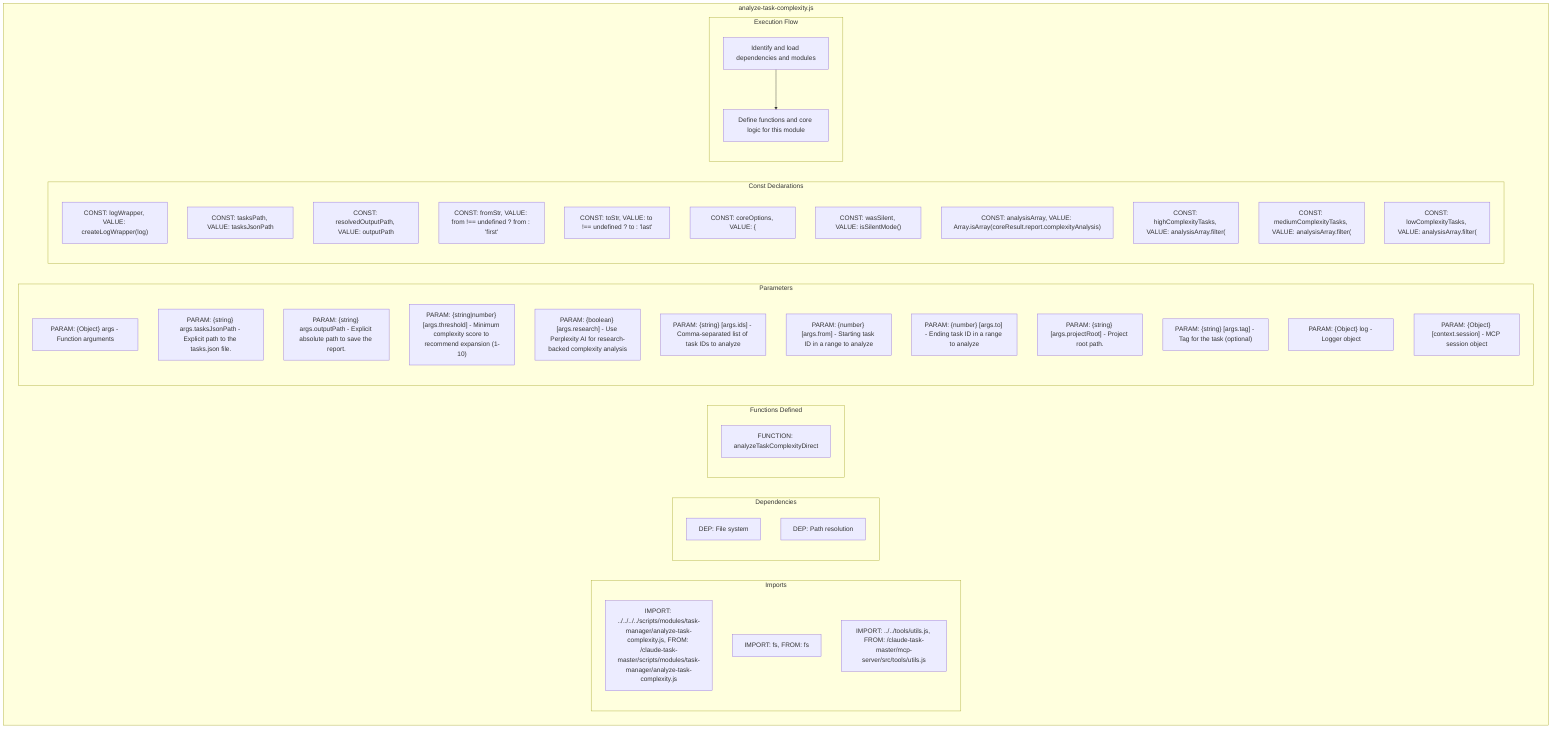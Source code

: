 flowchart TB
    subgraph Imports["Imports"]
        I1["IMPORT: ../../../../scripts/modules/task-manager/analyze-task-complexity.js, FROM: /claude-task-master/scripts/modules/task-manager/analyze-task-complexity.js"]
        I2["IMPORT: fs, FROM: fs"]
        I3["IMPORT: ../../tools/utils.js, FROM: /claude-task-master/mcp-server/src/tools/utils.js"]
    end
    subgraph Dependencies["Dependencies"]
        D1["DEP: File system"]
        D2["DEP: Path resolution"]
    end
    subgraph FunctionsDefined["Functions Defined"]
        FU1["FUNCTION: analyzeTaskComplexityDirect"]
    end
    subgraph Parameters["Parameters"]
        P1["PARAM: {Object} args - Function arguments"]
        P2["PARAM: {string} args.tasksJsonPath - Explicit path to the tasks.json file."]
        P3["PARAM: {string} args.outputPath - Explicit absolute path to save the report."]
        P4["PARAM: {string|number} [args.threshold] - Minimum complexity score to recommend expansion (1-10)"]
        P5["PARAM: {boolean} [args.research] - Use Perplexity AI for research-backed complexity analysis"]
        P6["PARAM: {string} [args.ids] - Comma-separated list of task IDs to analyze"]
        P7["PARAM: {number} [args.from] - Starting task ID in a range to analyze"]
        P8["PARAM: {number} [args.to] - Ending task ID in a range to analyze"]
        P9["PARAM: {string} [args.projectRoot] - Project root path."]
        P10["PARAM: {string} [args.tag] - Tag for the task (optional)"]
        P11["PARAM: {Object} log - Logger object"]
        P12["PARAM: {Object} [context.session] - MCP session object"]
    end
    subgraph Constants["Const Declarations"]
        C1["CONST: logWrapper, VALUE: createLogWrapper(log)"]
        C2["CONST: tasksPath, VALUE: tasksJsonPath"]
        C3["CONST: resolvedOutputPath, VALUE: outputPath"]
        C4["CONST: fromStr, VALUE: from !== undefined ? from : 'first'"]
        C5["CONST: toStr, VALUE: to !== undefined ? to : 'last'"]
        C6["CONST: coreOptions, VALUE: {"]
        C7["CONST: wasSilent, VALUE: isSilentMode()"]
        C8["CONST: analysisArray, VALUE: Array.isArray(coreResult.report.complexityAnalysis)"]
        C9["CONST: highComplexityTasks, VALUE: analysisArray.filter("]
        C10["CONST: mediumComplexityTasks, VALUE: analysisArray.filter("]
        C11["CONST: lowComplexityTasks, VALUE: analysisArray.filter("]
    end
    subgraph ExecutionFlow["Execution Flow"]
        FL1["Identify and load dependencies and modules"]
        FL2["Define functions and core logic for this module"]
    end
    subgraph FileName["analyze-task-complexity.js"]
        Imports
        Dependencies
        FunctionsDefined
        Parameters
        Constants
        ExecutionFlow
    end
    FL1 --> FL2